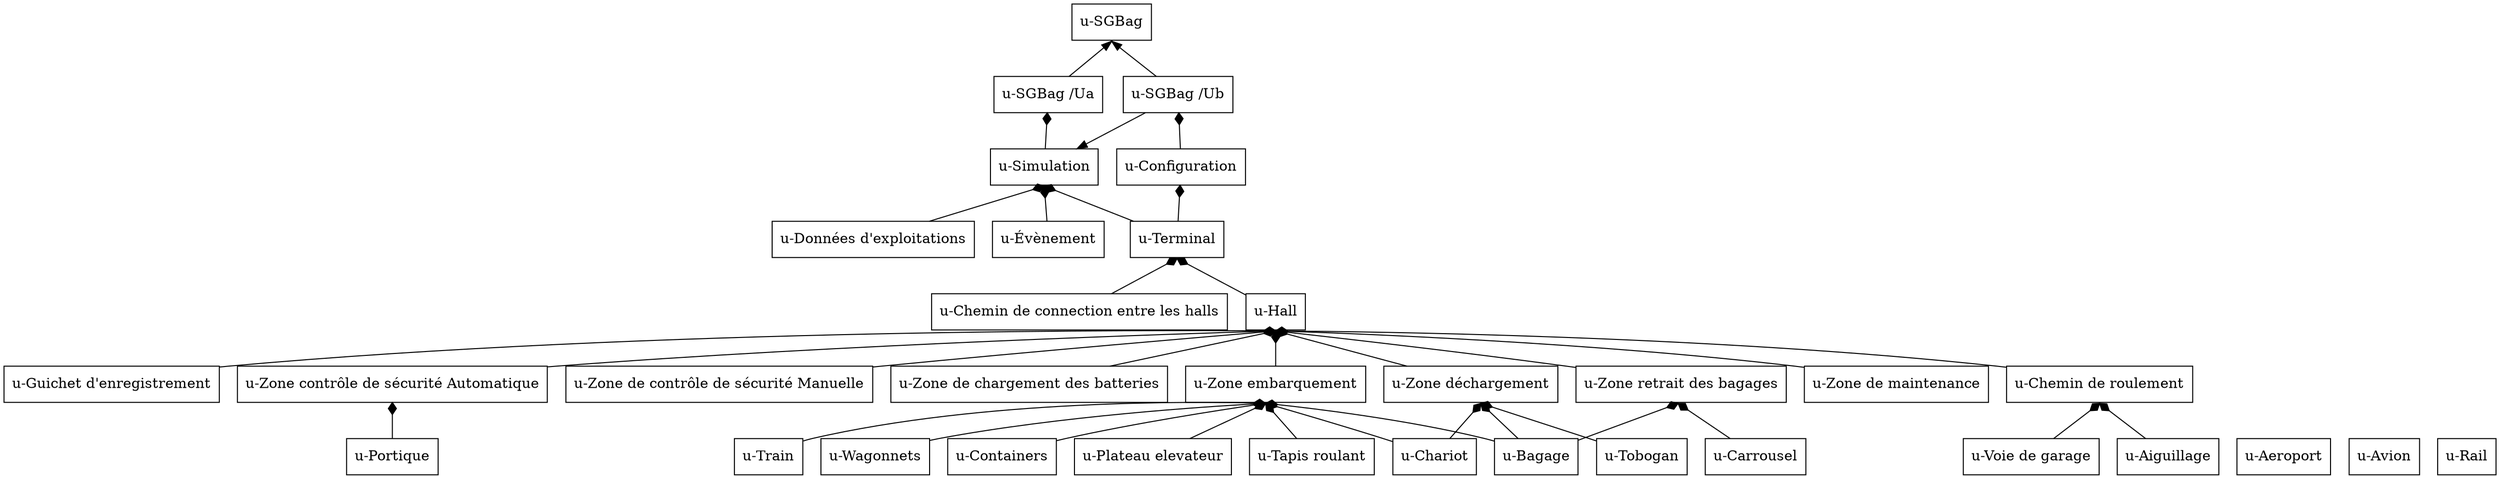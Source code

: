 digraph {
	
	graph [
		rankdir = "BT"
	]
	
	node [
		shape = "box"
	]
	
	edge [
		arrowhead = "diamond"
		samehead = "true"
	]
	
	SGBag [
		label = "u-SGBag"
	]
	
	SGBagua [
		label = "u-SGBag /Ua"
	]
	
	SGBagub [
		label = "u-SGBag /Ub"
	]
	
	Configuration [
		label = "u-Configuration"
	]
	
	Simulation [
		label = "u-Simulation"
	]
	
	Aeroport [
		label = "u-Aeroport"
	]
	Avion [
		label = "u-Avion"
	]
	
	Terminal [
		label = "u-Terminal"
	]
	
	connec_hall [
		label = "u-Chemin de connection entre les halls"
	]
	
	Hall [
		label = "u-Hall"
	]
	
	Guich_enr [
		label = "u-Guichet d'enregistrement"
	]
	
	Bagage [
		label = "u-Bagage"
	]
	
	Chariot [
		label = "u-Chariot"
	]
	
	Rail [
		label = "u-Rail"
	]
	
	Zone_controle_Auto [
		label = "u-Zone contrôle de sécurité Automatique"
	]
	
	Portique [
		label = "u-Portique"
	]
	
	Zone_controle_Manu [
		label = "u-Zone de contrôle de sécurité Manuelle"
	]
	
	garage [
		label = "u-Voie de garage"
	]
	
	Zone_batteries [
		label = "u-Zone de chargement des batteries"
	]
	
	Zone_embarquement [
		label = "u-Zone embarquement"
	]
	
	Tapis_roulant [
		label = "u-Tapis roulant"
	]
	
	Train [
		label = "u-Train"
	]
	
	Wagonnets [
		label = "u-Wagonnets"
	]
	
	Containers [
		label = "u-Containers"
	]
	
	Plateau_elevateur [
		label = "u-Plateau elevateur"
	]
	
	Zone_déchargement [
		label = "u-Zone déchargement"
	]
	
	Tobogan [
		label = "u-Tobogan"
	]
	
	Zone_retrait [
		label = "u-Zone retrait des bagages"
	]
	
	Carrousel [
		label = "u-Carrousel"
	]
	
	Zone_maintenance [
		label = "u-Zone de maintenance"
	]
	
	Aiguillage [
		label = "u-Aiguillage"
	]
	
	Chemin_roulement [
		label = "u-Chemin de roulement"
	]
	
	Évènement [
		label = "u-Évènement"
	]
	
	Données_exploitations [
		label = "u-Données d'exploitations"
	]

	SGBagua -> SGBag [arrowhead = "normal"]
	SGBagub -> SGBag [arrowhead = "normal"]
	SGBagub -> Simulation [constraint = "false", arrowhead = "normal", samehead = "false"]
	Simulation -> SGBagua
	Configuration -> SGBagub
	
	Terminal -> Configuration
	
	Terminal -> Simulation
	Évènement -> Simulation
	Données_exploitations -> Simulation
	
	Hall -> Terminal
	connec_hall -> Terminal
	
	Guich_enr -> Hall
	Zone_controle_Auto -> Hall
	Zone_controle_Manu -> Hall
	Chemin_roulement -> Hall
	Zone_batteries -> Hall
	Zone_embarquement -> Hall
	Zone_maintenance -> Hall
	Zone_déchargement -> Hall
	Zone_retrait -> Hall
	
	Portique -> Zone_controle_Auto
	
	garage -> Chemin_roulement
	Aiguillage -> Chemin_roulement
	
	Bagage -> Zone_embarquement
	Chariot -> Zone_embarquement
	Tapis_roulant -> Zone_embarquement
	Train -> Zone_embarquement
	Wagonnets -> Zone_embarquement
	Containers -> Zone_embarquement
	Plateau_elevateur -> Zone_embarquement
	
	Bagage -> Zone_déchargement
	Chariot -> Zone_déchargement
	Tobogan -> Zone_déchargement
	
	Carrousel -> Zone_retrait
	Bagage -> Zone_retrait

}